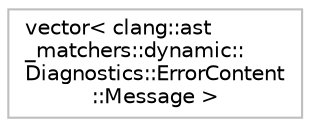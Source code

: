 digraph "Graphical Class Hierarchy"
{
 // LATEX_PDF_SIZE
  bgcolor="transparent";
  edge [fontname="Helvetica",fontsize="10",labelfontname="Helvetica",labelfontsize="10"];
  node [fontname="Helvetica",fontsize="10",shape=record];
  rankdir="LR";
  Node0 [label="vector\< clang::ast\l_matchers::dynamic::\lDiagnostics::ErrorContent\l::Message \>",height=0.2,width=0.4,color="grey75",tooltip=" "];
}

